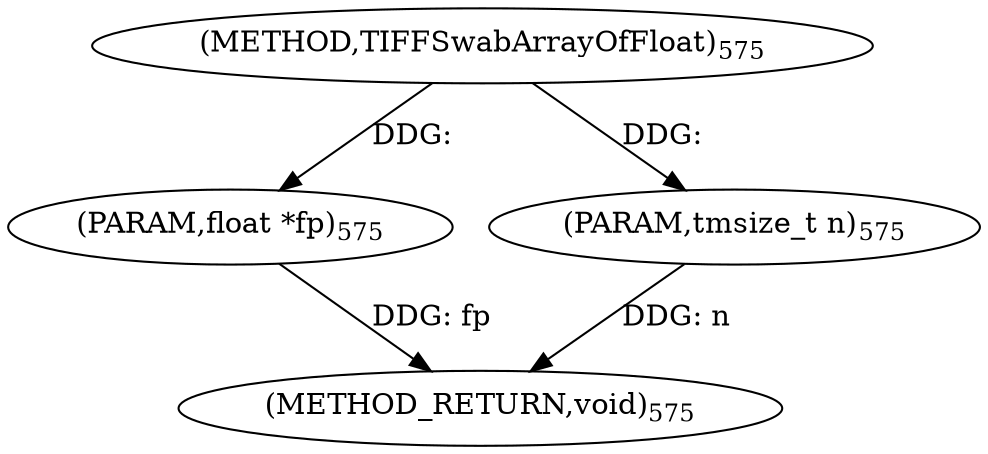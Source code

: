 digraph "TIFFSwabArrayOfFloat" {  
"9245" [label = <(METHOD,TIFFSwabArrayOfFloat)<SUB>575</SUB>> ]
"9248" [label = <(METHOD_RETURN,void)<SUB>575</SUB>> ]
"9246" [label = <(PARAM,float *fp)<SUB>575</SUB>> ]
"9247" [label = <(PARAM,tmsize_t n)<SUB>575</SUB>> ]
  "9246" -> "9248"  [ label = "DDG: fp"] 
  "9247" -> "9248"  [ label = "DDG: n"] 
  "9245" -> "9246"  [ label = "DDG: "] 
  "9245" -> "9247"  [ label = "DDG: "] 
}
